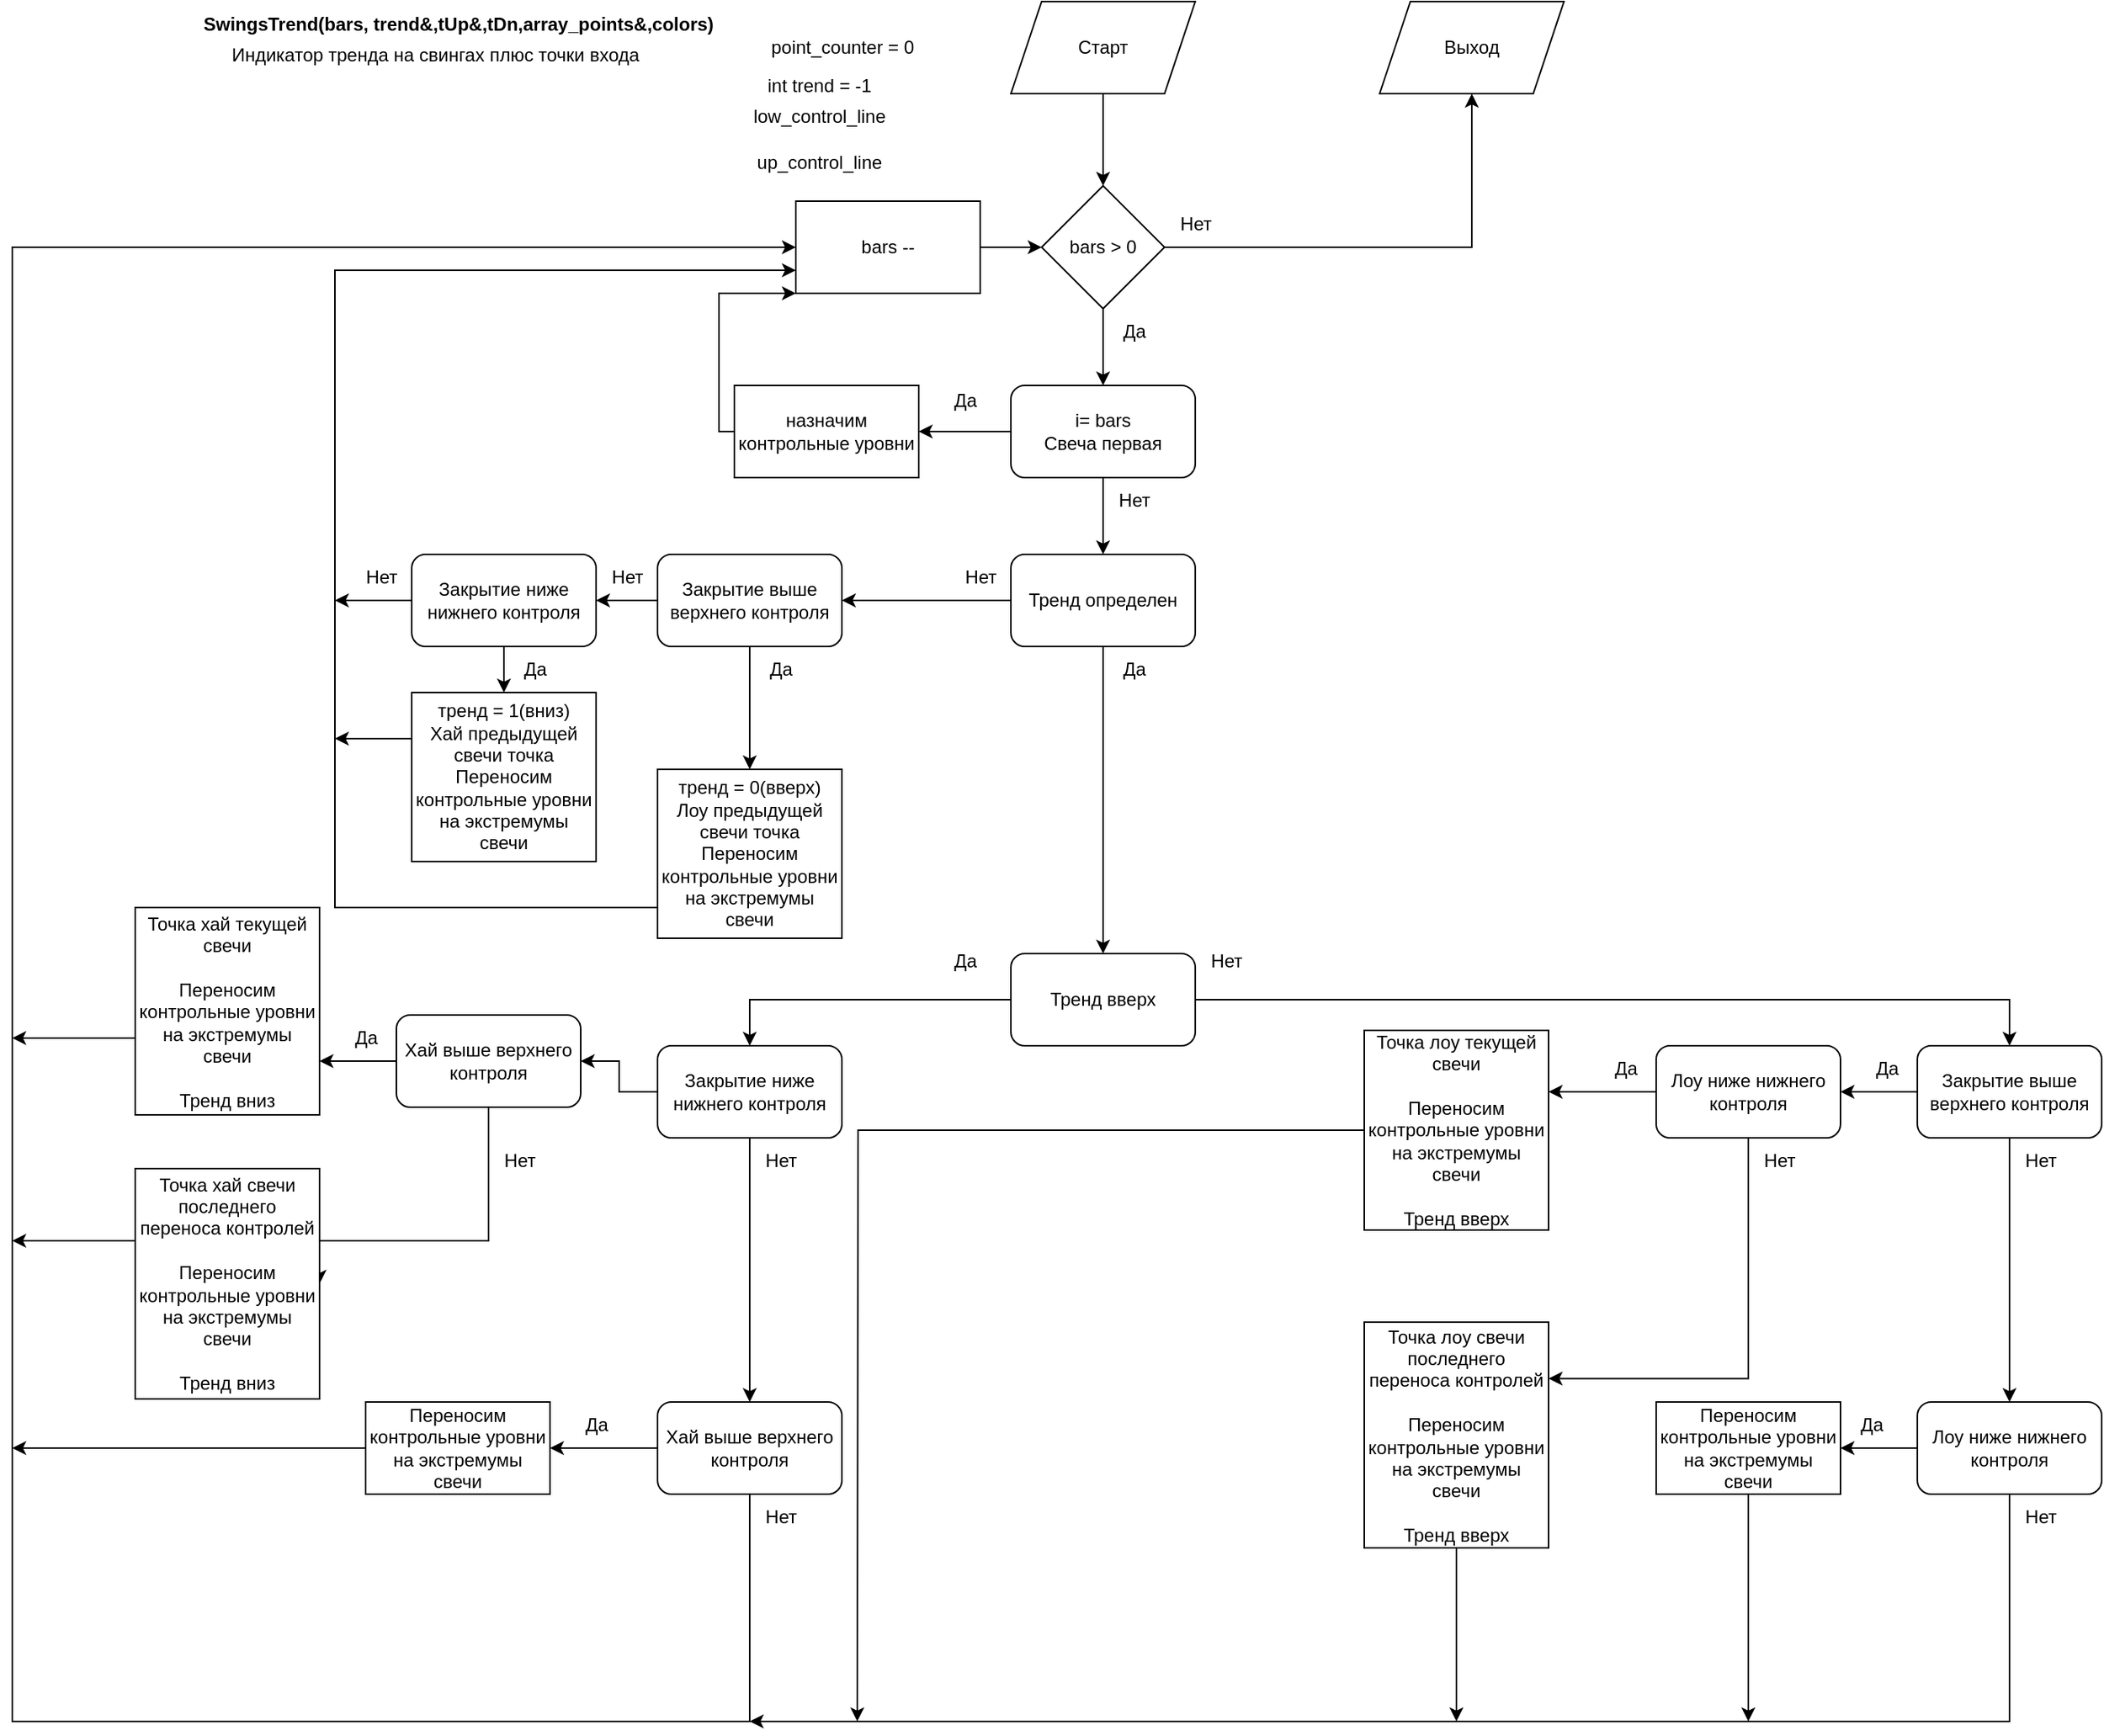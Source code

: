 <mxfile version="20.3.0" type="device"><diagram id="2gEOX7bXISGZnW6qFX_G" name="Page-1"><mxGraphModel dx="2591" dy="865" grid="1" gridSize="10" guides="1" tooltips="1" connect="1" arrows="1" fold="1" page="1" pageScale="1" pageWidth="1169" pageHeight="1654" math="0" shadow="0"><root><mxCell id="0"/><mxCell id="1" parent="0"/><mxCell id="lGnRJT8-QvI6UmlzYCJr-2" style="edgeStyle=orthogonalEdgeStyle;rounded=0;orthogonalLoop=1;jettySize=auto;html=1;entryX=0.5;entryY=0;entryDx=0;entryDy=0;" parent="1" source="pX0XvyiW24m1V6pezNZt-1" target="lGnRJT8-QvI6UmlzYCJr-1" edge="1"><mxGeometry relative="1" as="geometry"/></mxCell><mxCell id="pX0XvyiW24m1V6pezNZt-1" value="Старт" style="shape=parallelogram;perimeter=parallelogramPerimeter;whiteSpace=wrap;html=1;fixedSize=1;" parent="1" vertex="1"><mxGeometry x="540" y="20" width="120" height="60" as="geometry"/></mxCell><mxCell id="pX0XvyiW24m1V6pezNZt-2" value="SwingsTrend(bars, trend&amp;amp;,tUp&amp;amp;,tDn,array_points&amp;amp;,colors)" style="text;html=1;align=center;verticalAlign=middle;resizable=0;points=[];autosize=1;strokeColor=none;fillColor=none;fontStyle=1" parent="1" vertex="1"><mxGeometry y="20" width="360" height="30" as="geometry"/></mxCell><mxCell id="pX0XvyiW24m1V6pezNZt-3" value="Индикатор тренда на свингах плюс точки входа" style="text;html=1;align=center;verticalAlign=middle;resizable=0;points=[];autosize=1;strokeColor=none;fillColor=none;" parent="1" vertex="1"><mxGeometry x="20" y="40" width="290" height="30" as="geometry"/></mxCell><mxCell id="pX0XvyiW24m1V6pezNZt-8" value="Выход" style="shape=parallelogram;perimeter=parallelogramPerimeter;whiteSpace=wrap;html=1;fixedSize=1;" parent="1" vertex="1"><mxGeometry x="780" y="20" width="120" height="60" as="geometry"/></mxCell><mxCell id="pX0XvyiW24m1V6pezNZt-12" value="point_counter = 0" style="text;html=1;align=center;verticalAlign=middle;resizable=0;points=[];autosize=1;strokeColor=none;fillColor=none;" parent="1" vertex="1"><mxGeometry x="370" y="35" width="120" height="30" as="geometry"/></mxCell><mxCell id="lGnRJT8-QvI6UmlzYCJr-4" style="edgeStyle=orthogonalEdgeStyle;rounded=0;orthogonalLoop=1;jettySize=auto;html=1;entryX=0.5;entryY=0;entryDx=0;entryDy=0;" parent="1" source="lGnRJT8-QvI6UmlzYCJr-1" target="lGnRJT8-QvI6UmlzYCJr-3" edge="1"><mxGeometry relative="1" as="geometry"/></mxCell><mxCell id="rdWI0LFUxeqJjZFv9h6m-66" style="edgeStyle=orthogonalEdgeStyle;rounded=0;orthogonalLoop=1;jettySize=auto;html=1;entryX=0.5;entryY=1;entryDx=0;entryDy=0;" parent="1" source="lGnRJT8-QvI6UmlzYCJr-1" target="pX0XvyiW24m1V6pezNZt-8" edge="1"><mxGeometry relative="1" as="geometry"/></mxCell><mxCell id="lGnRJT8-QvI6UmlzYCJr-1" value="bars &amp;gt; 0" style="rhombus;whiteSpace=wrap;html=1;" parent="1" vertex="1"><mxGeometry x="560" y="140" width="80" height="80" as="geometry"/></mxCell><mxCell id="lGnRJT8-QvI6UmlzYCJr-6" style="edgeStyle=orthogonalEdgeStyle;rounded=0;orthogonalLoop=1;jettySize=auto;html=1;entryX=1;entryY=0.5;entryDx=0;entryDy=0;" parent="1" source="lGnRJT8-QvI6UmlzYCJr-3" target="lGnRJT8-QvI6UmlzYCJr-5" edge="1"><mxGeometry relative="1" as="geometry"/></mxCell><mxCell id="lGnRJT8-QvI6UmlzYCJr-15" style="edgeStyle=orthogonalEdgeStyle;rounded=0;orthogonalLoop=1;jettySize=auto;html=1;entryX=0.5;entryY=0;entryDx=0;entryDy=0;" parent="1" source="lGnRJT8-QvI6UmlzYCJr-3" target="lGnRJT8-QvI6UmlzYCJr-14" edge="1"><mxGeometry relative="1" as="geometry"/></mxCell><mxCell id="lGnRJT8-QvI6UmlzYCJr-3" value="i= bars&lt;br&gt;Свеча первая" style="rounded=1;whiteSpace=wrap;html=1;" parent="1" vertex="1"><mxGeometry x="540" y="270" width="120" height="60" as="geometry"/></mxCell><mxCell id="lGnRJT8-QvI6UmlzYCJr-12" style="edgeStyle=orthogonalEdgeStyle;rounded=0;orthogonalLoop=1;jettySize=auto;html=1;entryX=0;entryY=1;entryDx=0;entryDy=0;" parent="1" source="lGnRJT8-QvI6UmlzYCJr-5" target="lGnRJT8-QvI6UmlzYCJr-10" edge="1"><mxGeometry relative="1" as="geometry"><Array as="points"><mxPoint x="350" y="300"/><mxPoint x="350" y="210"/></Array></mxGeometry></mxCell><mxCell id="lGnRJT8-QvI6UmlzYCJr-5" value="назначим контрольные уровни" style="rounded=0;whiteSpace=wrap;html=1;" parent="1" vertex="1"><mxGeometry x="360" y="270" width="120" height="60" as="geometry"/></mxCell><mxCell id="lGnRJT8-QvI6UmlzYCJr-7" value="int trend = -1" style="text;html=1;align=center;verticalAlign=middle;resizable=0;points=[];autosize=1;strokeColor=none;fillColor=none;" parent="1" vertex="1"><mxGeometry x="370" y="60" width="90" height="30" as="geometry"/></mxCell><mxCell id="lGnRJT8-QvI6UmlzYCJr-8" value="low_control_line" style="text;html=1;align=center;verticalAlign=middle;resizable=0;points=[];autosize=1;strokeColor=none;fillColor=none;" parent="1" vertex="1"><mxGeometry x="360" y="80" width="110" height="30" as="geometry"/></mxCell><mxCell id="lGnRJT8-QvI6UmlzYCJr-9" value="up_control_line" style="text;html=1;align=center;verticalAlign=middle;resizable=0;points=[];autosize=1;strokeColor=none;fillColor=none;" parent="1" vertex="1"><mxGeometry x="365" y="110" width="100" height="30" as="geometry"/></mxCell><mxCell id="lGnRJT8-QvI6UmlzYCJr-11" style="edgeStyle=orthogonalEdgeStyle;rounded=0;orthogonalLoop=1;jettySize=auto;html=1;entryX=0;entryY=0.5;entryDx=0;entryDy=0;" parent="1" source="lGnRJT8-QvI6UmlzYCJr-10" target="lGnRJT8-QvI6UmlzYCJr-1" edge="1"><mxGeometry relative="1" as="geometry"/></mxCell><mxCell id="lGnRJT8-QvI6UmlzYCJr-10" value="bars --" style="rounded=0;whiteSpace=wrap;html=1;" parent="1" vertex="1"><mxGeometry x="400" y="150" width="120" height="60" as="geometry"/></mxCell><mxCell id="lGnRJT8-QvI6UmlzYCJr-13" value="Да" style="text;html=1;align=center;verticalAlign=middle;resizable=0;points=[];autosize=1;strokeColor=none;fillColor=none;" parent="1" vertex="1"><mxGeometry x="490" y="265" width="40" height="30" as="geometry"/></mxCell><mxCell id="lGnRJT8-QvI6UmlzYCJr-21" style="edgeStyle=orthogonalEdgeStyle;rounded=0;orthogonalLoop=1;jettySize=auto;html=1;entryX=0.5;entryY=0;entryDx=0;entryDy=0;" parent="1" source="lGnRJT8-QvI6UmlzYCJr-14" target="lGnRJT8-QvI6UmlzYCJr-18" edge="1"><mxGeometry relative="1" as="geometry"/></mxCell><mxCell id="rdWI0LFUxeqJjZFv9h6m-2" style="edgeStyle=orthogonalEdgeStyle;rounded=0;orthogonalLoop=1;jettySize=auto;html=1;entryX=1;entryY=0.5;entryDx=0;entryDy=0;" parent="1" source="lGnRJT8-QvI6UmlzYCJr-14" target="rdWI0LFUxeqJjZFv9h6m-1" edge="1"><mxGeometry relative="1" as="geometry"/></mxCell><mxCell id="lGnRJT8-QvI6UmlzYCJr-14" value="Тренд определен" style="rounded=1;whiteSpace=wrap;html=1;" parent="1" vertex="1"><mxGeometry x="540" y="380" width="120" height="60" as="geometry"/></mxCell><mxCell id="lGnRJT8-QvI6UmlzYCJr-16" value="Нет" style="text;html=1;align=center;verticalAlign=middle;resizable=0;points=[];autosize=1;strokeColor=none;fillColor=none;" parent="1" vertex="1"><mxGeometry x="600" y="330" width="40" height="30" as="geometry"/></mxCell><mxCell id="rdWI0LFUxeqJjZFv9h6m-17" style="edgeStyle=orthogonalEdgeStyle;rounded=0;orthogonalLoop=1;jettySize=auto;html=1;entryX=0.5;entryY=0;entryDx=0;entryDy=0;" parent="1" source="lGnRJT8-QvI6UmlzYCJr-18" target="rdWI0LFUxeqJjZFv9h6m-16" edge="1"><mxGeometry relative="1" as="geometry"/></mxCell><mxCell id="rdWI0LFUxeqJjZFv9h6m-19" style="edgeStyle=orthogonalEdgeStyle;rounded=0;orthogonalLoop=1;jettySize=auto;html=1;entryX=0.5;entryY=0;entryDx=0;entryDy=0;" parent="1" source="lGnRJT8-QvI6UmlzYCJr-18" target="rdWI0LFUxeqJjZFv9h6m-18" edge="1"><mxGeometry relative="1" as="geometry"/></mxCell><mxCell id="lGnRJT8-QvI6UmlzYCJr-18" value="Тренд вверх" style="rounded=1;whiteSpace=wrap;html=1;" parent="1" vertex="1"><mxGeometry x="540" y="640" width="120" height="60" as="geometry"/></mxCell><mxCell id="lGnRJT8-QvI6UmlzYCJr-20" value="Да" style="text;html=1;align=center;verticalAlign=middle;resizable=0;points=[];autosize=1;strokeColor=none;fillColor=none;" parent="1" vertex="1"><mxGeometry x="370" y="440" width="40" height="30" as="geometry"/></mxCell><mxCell id="lGnRJT8-QvI6UmlzYCJr-22" value="Нет" style="text;html=1;align=center;verticalAlign=middle;resizable=0;points=[];autosize=1;strokeColor=none;fillColor=none;" parent="1" vertex="1"><mxGeometry x="500" y="380" width="40" height="30" as="geometry"/></mxCell><mxCell id="rdWI0LFUxeqJjZFv9h6m-4" style="edgeStyle=orthogonalEdgeStyle;rounded=0;orthogonalLoop=1;jettySize=auto;html=1;entryX=0.5;entryY=0;entryDx=0;entryDy=0;" parent="1" source="rdWI0LFUxeqJjZFv9h6m-1" target="rdWI0LFUxeqJjZFv9h6m-3" edge="1"><mxGeometry relative="1" as="geometry"/></mxCell><mxCell id="rdWI0LFUxeqJjZFv9h6m-7" style="edgeStyle=orthogonalEdgeStyle;rounded=0;orthogonalLoop=1;jettySize=auto;html=1;entryX=1;entryY=0.5;entryDx=0;entryDy=0;" parent="1" source="rdWI0LFUxeqJjZFv9h6m-1" target="rdWI0LFUxeqJjZFv9h6m-6" edge="1"><mxGeometry relative="1" as="geometry"/></mxCell><mxCell id="rdWI0LFUxeqJjZFv9h6m-1" value="Закрытие выше верхнего контроля" style="rounded=1;whiteSpace=wrap;html=1;" parent="1" vertex="1"><mxGeometry x="310" y="380" width="120" height="60" as="geometry"/></mxCell><mxCell id="rdWI0LFUxeqJjZFv9h6m-5" style="edgeStyle=orthogonalEdgeStyle;rounded=0;orthogonalLoop=1;jettySize=auto;html=1;entryX=0;entryY=0.75;entryDx=0;entryDy=0;" parent="1" source="rdWI0LFUxeqJjZFv9h6m-3" target="lGnRJT8-QvI6UmlzYCJr-10" edge="1"><mxGeometry relative="1" as="geometry"><mxPoint x="380" y="195" as="targetPoint"/><Array as="points"><mxPoint x="100" y="610"/><mxPoint x="100" y="195"/></Array></mxGeometry></mxCell><mxCell id="rdWI0LFUxeqJjZFv9h6m-3" value="тренд = 0(вверх)&lt;br&gt;Лоу предыдущей свечи точка&lt;br&gt;Переносим контрольные уровни на экстремумы свечи" style="rounded=0;whiteSpace=wrap;html=1;" parent="1" vertex="1"><mxGeometry x="310" y="520" width="120" height="110" as="geometry"/></mxCell><mxCell id="rdWI0LFUxeqJjZFv9h6m-10" style="edgeStyle=orthogonalEdgeStyle;rounded=0;orthogonalLoop=1;jettySize=auto;html=1;entryX=0.5;entryY=0;entryDx=0;entryDy=0;" parent="1" source="rdWI0LFUxeqJjZFv9h6m-6" target="rdWI0LFUxeqJjZFv9h6m-9" edge="1"><mxGeometry relative="1" as="geometry"/></mxCell><mxCell id="rdWI0LFUxeqJjZFv9h6m-13" style="edgeStyle=orthogonalEdgeStyle;rounded=0;orthogonalLoop=1;jettySize=auto;html=1;" parent="1" source="rdWI0LFUxeqJjZFv9h6m-6" edge="1"><mxGeometry relative="1" as="geometry"><mxPoint x="100" y="410" as="targetPoint"/></mxGeometry></mxCell><mxCell id="rdWI0LFUxeqJjZFv9h6m-6" value="Закрытие ниже нижнего контроля" style="rounded=1;whiteSpace=wrap;html=1;" parent="1" vertex="1"><mxGeometry x="150" y="380" width="120" height="60" as="geometry"/></mxCell><mxCell id="rdWI0LFUxeqJjZFv9h6m-8" value="Нет" style="text;html=1;align=center;verticalAlign=middle;resizable=0;points=[];autosize=1;strokeColor=none;fillColor=none;" parent="1" vertex="1"><mxGeometry x="270" y="380" width="40" height="30" as="geometry"/></mxCell><mxCell id="rdWI0LFUxeqJjZFv9h6m-12" style="edgeStyle=orthogonalEdgeStyle;rounded=0;orthogonalLoop=1;jettySize=auto;html=1;" parent="1" source="rdWI0LFUxeqJjZFv9h6m-9" edge="1"><mxGeometry relative="1" as="geometry"><mxPoint x="100" y="500" as="targetPoint"/><Array as="points"><mxPoint x="100" y="500"/></Array></mxGeometry></mxCell><mxCell id="rdWI0LFUxeqJjZFv9h6m-9" value="тренд = 1(вниз)&lt;br&gt;Хай предыдущей свечи точка&lt;br&gt;Переносим контрольные уровни на экстремумы свечи" style="rounded=0;whiteSpace=wrap;html=1;" parent="1" vertex="1"><mxGeometry x="150" y="470" width="120" height="110" as="geometry"/></mxCell><mxCell id="rdWI0LFUxeqJjZFv9h6m-11" value="Да" style="text;html=1;align=center;verticalAlign=middle;resizable=0;points=[];autosize=1;strokeColor=none;fillColor=none;" parent="1" vertex="1"><mxGeometry x="210" y="440" width="40" height="30" as="geometry"/></mxCell><mxCell id="rdWI0LFUxeqJjZFv9h6m-14" value="Нет" style="text;html=1;align=center;verticalAlign=middle;resizable=0;points=[];autosize=1;strokeColor=none;fillColor=none;" parent="1" vertex="1"><mxGeometry x="110" y="380" width="40" height="30" as="geometry"/></mxCell><mxCell id="rdWI0LFUxeqJjZFv9h6m-15" value="Да" style="text;html=1;align=center;verticalAlign=middle;resizable=0;points=[];autosize=1;strokeColor=none;fillColor=none;" parent="1" vertex="1"><mxGeometry x="600" y="440" width="40" height="30" as="geometry"/></mxCell><mxCell id="rdWI0LFUxeqJjZFv9h6m-26" style="edgeStyle=orthogonalEdgeStyle;rounded=0;orthogonalLoop=1;jettySize=auto;html=1;entryX=0.5;entryY=0;entryDx=0;entryDy=0;" parent="1" source="rdWI0LFUxeqJjZFv9h6m-16" target="rdWI0LFUxeqJjZFv9h6m-25" edge="1"><mxGeometry relative="1" as="geometry"/></mxCell><mxCell id="rdWI0LFUxeqJjZFv9h6m-30" style="edgeStyle=orthogonalEdgeStyle;rounded=0;orthogonalLoop=1;jettySize=auto;html=1;entryX=1;entryY=0.5;entryDx=0;entryDy=0;" parent="1" source="rdWI0LFUxeqJjZFv9h6m-16" target="rdWI0LFUxeqJjZFv9h6m-29" edge="1"><mxGeometry relative="1" as="geometry"/></mxCell><mxCell id="rdWI0LFUxeqJjZFv9h6m-16" value="Закрытие ниже нижнего контроля" style="rounded=1;whiteSpace=wrap;html=1;" parent="1" vertex="1"><mxGeometry x="310" y="700" width="120" height="60" as="geometry"/></mxCell><mxCell id="rdWI0LFUxeqJjZFv9h6m-23" style="edgeStyle=orthogonalEdgeStyle;rounded=0;orthogonalLoop=1;jettySize=auto;html=1;entryX=0.5;entryY=0;entryDx=0;entryDy=0;" parent="1" source="rdWI0LFUxeqJjZFv9h6m-18" target="rdWI0LFUxeqJjZFv9h6m-22" edge="1"><mxGeometry relative="1" as="geometry"/></mxCell><mxCell id="rdWI0LFUxeqJjZFv9h6m-55" style="edgeStyle=orthogonalEdgeStyle;rounded=0;orthogonalLoop=1;jettySize=auto;html=1;entryX=1;entryY=0.5;entryDx=0;entryDy=0;" parent="1" source="rdWI0LFUxeqJjZFv9h6m-18" target="rdWI0LFUxeqJjZFv9h6m-54" edge="1"><mxGeometry relative="1" as="geometry"/></mxCell><mxCell id="rdWI0LFUxeqJjZFv9h6m-18" value="Закрытие выше верхнего контроля" style="rounded=1;whiteSpace=wrap;html=1;" parent="1" vertex="1"><mxGeometry x="1130" y="700" width="120" height="60" as="geometry"/></mxCell><mxCell id="rdWI0LFUxeqJjZFv9h6m-20" value="Да" style="text;html=1;align=center;verticalAlign=middle;resizable=0;points=[];autosize=1;strokeColor=none;fillColor=none;" parent="1" vertex="1"><mxGeometry x="490" y="630" width="40" height="30" as="geometry"/></mxCell><mxCell id="rdWI0LFUxeqJjZFv9h6m-21" value="Нет" style="text;html=1;align=center;verticalAlign=middle;resizable=0;points=[];autosize=1;strokeColor=none;fillColor=none;" parent="1" vertex="1"><mxGeometry x="660" y="630" width="40" height="30" as="geometry"/></mxCell><mxCell id="rdWI0LFUxeqJjZFv9h6m-44" style="edgeStyle=orthogonalEdgeStyle;rounded=0;orthogonalLoop=1;jettySize=auto;html=1;exitX=0.5;exitY=1;exitDx=0;exitDy=0;" parent="1" source="rdWI0LFUxeqJjZFv9h6m-22" edge="1"><mxGeometry relative="1" as="geometry"><mxPoint x="370" y="1140" as="targetPoint"/><mxPoint x="1190" y="1100" as="sourcePoint"/><Array as="points"><mxPoint x="1190" y="1140"/></Array></mxGeometry></mxCell><mxCell id="rdWI0LFUxeqJjZFv9h6m-51" style="edgeStyle=orthogonalEdgeStyle;rounded=0;orthogonalLoop=1;jettySize=auto;html=1;entryX=1;entryY=0.5;entryDx=0;entryDy=0;" parent="1" source="rdWI0LFUxeqJjZFv9h6m-22" target="rdWI0LFUxeqJjZFv9h6m-50" edge="1"><mxGeometry relative="1" as="geometry"/></mxCell><mxCell id="rdWI0LFUxeqJjZFv9h6m-22" value="Лоу ниже нижнего контроля" style="rounded=1;whiteSpace=wrap;html=1;" parent="1" vertex="1"><mxGeometry x="1130" y="932" width="120" height="60" as="geometry"/></mxCell><mxCell id="rdWI0LFUxeqJjZFv9h6m-24" value="Нет" style="text;html=1;align=center;verticalAlign=middle;resizable=0;points=[];autosize=1;strokeColor=none;fillColor=none;" parent="1" vertex="1"><mxGeometry x="370" y="760" width="40" height="30" as="geometry"/></mxCell><mxCell id="rdWI0LFUxeqJjZFv9h6m-27" style="edgeStyle=orthogonalEdgeStyle;rounded=0;orthogonalLoop=1;jettySize=auto;html=1;entryX=0;entryY=0.5;entryDx=0;entryDy=0;" parent="1" source="rdWI0LFUxeqJjZFv9h6m-25" target="lGnRJT8-QvI6UmlzYCJr-10" edge="1"><mxGeometry relative="1" as="geometry"><Array as="points"><mxPoint x="370" y="1140"/><mxPoint x="-110" y="1140"/><mxPoint x="-110" y="180"/></Array></mxGeometry></mxCell><mxCell id="rdWI0LFUxeqJjZFv9h6m-41" style="edgeStyle=orthogonalEdgeStyle;rounded=0;orthogonalLoop=1;jettySize=auto;html=1;entryX=1;entryY=0.5;entryDx=0;entryDy=0;" parent="1" source="rdWI0LFUxeqJjZFv9h6m-25" target="rdWI0LFUxeqJjZFv9h6m-40" edge="1"><mxGeometry relative="1" as="geometry"/></mxCell><mxCell id="rdWI0LFUxeqJjZFv9h6m-25" value="Хай выше верхнего контроля" style="rounded=1;whiteSpace=wrap;html=1;" parent="1" vertex="1"><mxGeometry x="310" y="932" width="120" height="60" as="geometry"/></mxCell><mxCell id="rdWI0LFUxeqJjZFv9h6m-28" value="Нет" style="text;html=1;align=center;verticalAlign=middle;resizable=0;points=[];autosize=1;strokeColor=none;fillColor=none;" parent="1" vertex="1"><mxGeometry x="370" y="992" width="40" height="30" as="geometry"/></mxCell><mxCell id="rdWI0LFUxeqJjZFv9h6m-34" style="edgeStyle=orthogonalEdgeStyle;rounded=0;orthogonalLoop=1;jettySize=auto;html=1;entryX=1;entryY=0.5;entryDx=0;entryDy=0;" parent="1" source="rdWI0LFUxeqJjZFv9h6m-29" edge="1"><mxGeometry relative="1" as="geometry"><mxPoint x="90" y="710" as="targetPoint"/></mxGeometry></mxCell><mxCell id="rdWI0LFUxeqJjZFv9h6m-36" style="edgeStyle=orthogonalEdgeStyle;rounded=0;orthogonalLoop=1;jettySize=auto;html=1;entryX=1;entryY=0.5;entryDx=0;entryDy=0;" parent="1" source="rdWI0LFUxeqJjZFv9h6m-29" target="rdWI0LFUxeqJjZFv9h6m-33" edge="1"><mxGeometry relative="1" as="geometry"><Array as="points"><mxPoint x="200" y="827"/></Array></mxGeometry></mxCell><mxCell id="rdWI0LFUxeqJjZFv9h6m-29" value="Хай выше верхнего контроля" style="rounded=1;whiteSpace=wrap;html=1;" parent="1" vertex="1"><mxGeometry x="140" y="680" width="120" height="60" as="geometry"/></mxCell><mxCell id="rdWI0LFUxeqJjZFv9h6m-31" value="Да" style="text;html=1;align=center;verticalAlign=middle;resizable=0;points=[];autosize=1;strokeColor=none;fillColor=none;" parent="1" vertex="1"><mxGeometry x="250" y="932" width="40" height="30" as="geometry"/></mxCell><mxCell id="rdWI0LFUxeqJjZFv9h6m-39" style="edgeStyle=orthogonalEdgeStyle;rounded=0;orthogonalLoop=1;jettySize=auto;html=1;" parent="1" source="rdWI0LFUxeqJjZFv9h6m-32" edge="1"><mxGeometry relative="1" as="geometry"><mxPoint x="-110" y="695" as="targetPoint"/><Array as="points"><mxPoint x="-40" y="695"/><mxPoint x="-40" y="695"/></Array></mxGeometry></mxCell><mxCell id="rdWI0LFUxeqJjZFv9h6m-32" value="Точка хай текущей свечи&lt;br&gt;&lt;br&gt;Переносим контрольные уровни на экстремумы свечи&lt;br&gt;&lt;br&gt;Тренд вниз" style="rounded=0;whiteSpace=wrap;html=1;" parent="1" vertex="1"><mxGeometry x="-30" y="610" width="120" height="135" as="geometry"/></mxCell><mxCell id="rdWI0LFUxeqJjZFv9h6m-38" style="edgeStyle=orthogonalEdgeStyle;rounded=0;orthogonalLoop=1;jettySize=auto;html=1;" parent="1" source="rdWI0LFUxeqJjZFv9h6m-33" edge="1"><mxGeometry relative="1" as="geometry"><mxPoint x="-110" y="827" as="targetPoint"/><Array as="points"><mxPoint x="-50" y="827"/><mxPoint x="-50" y="827"/></Array></mxGeometry></mxCell><mxCell id="rdWI0LFUxeqJjZFv9h6m-33" value="Точка хай свечи последнего переноса контролей&lt;br&gt;&lt;br&gt;Переносим контрольные уровни на экстремумы свечи&lt;br&gt;&lt;br&gt;Тренд вниз" style="rounded=0;whiteSpace=wrap;html=1;" parent="1" vertex="1"><mxGeometry x="-30" y="780" width="120" height="150" as="geometry"/></mxCell><mxCell id="rdWI0LFUxeqJjZFv9h6m-35" value="Да" style="text;html=1;align=center;verticalAlign=middle;resizable=0;points=[];autosize=1;strokeColor=none;fillColor=none;" parent="1" vertex="1"><mxGeometry x="100" y="680" width="40" height="30" as="geometry"/></mxCell><mxCell id="rdWI0LFUxeqJjZFv9h6m-37" value="Нет" style="text;html=1;align=center;verticalAlign=middle;resizable=0;points=[];autosize=1;strokeColor=none;fillColor=none;" parent="1" vertex="1"><mxGeometry x="200" y="760" width="40" height="30" as="geometry"/></mxCell><mxCell id="rdWI0LFUxeqJjZFv9h6m-42" style="edgeStyle=orthogonalEdgeStyle;rounded=0;orthogonalLoop=1;jettySize=auto;html=1;" parent="1" source="rdWI0LFUxeqJjZFv9h6m-40" edge="1"><mxGeometry relative="1" as="geometry"><mxPoint x="-110" y="962" as="targetPoint"/></mxGeometry></mxCell><mxCell id="rdWI0LFUxeqJjZFv9h6m-40" value="Переносим контрольные уровни на экстремумы свечи" style="rounded=0;whiteSpace=wrap;html=1;" parent="1" vertex="1"><mxGeometry x="120" y="932" width="120" height="60" as="geometry"/></mxCell><mxCell id="rdWI0LFUxeqJjZFv9h6m-43" value="Нет" style="text;html=1;align=center;verticalAlign=middle;resizable=0;points=[];autosize=1;strokeColor=none;fillColor=none;" parent="1" vertex="1"><mxGeometry x="1190" y="760" width="40" height="30" as="geometry"/></mxCell><mxCell id="rdWI0LFUxeqJjZFv9h6m-45" value="Нет" style="text;html=1;align=center;verticalAlign=middle;resizable=0;points=[];autosize=1;strokeColor=none;fillColor=none;" parent="1" vertex="1"><mxGeometry x="1190" y="992" width="40" height="30" as="geometry"/></mxCell><mxCell id="rdWI0LFUxeqJjZFv9h6m-52" style="edgeStyle=orthogonalEdgeStyle;rounded=0;orthogonalLoop=1;jettySize=auto;html=1;" parent="1" source="rdWI0LFUxeqJjZFv9h6m-50" edge="1"><mxGeometry relative="1" as="geometry"><mxPoint x="1020" y="1140" as="targetPoint"/></mxGeometry></mxCell><mxCell id="rdWI0LFUxeqJjZFv9h6m-50" value="Переносим контрольные уровни на экстремумы свечи" style="rounded=0;whiteSpace=wrap;html=1;" parent="1" vertex="1"><mxGeometry x="960" y="932" width="120" height="60" as="geometry"/></mxCell><mxCell id="rdWI0LFUxeqJjZFv9h6m-53" value="Да" style="text;html=1;align=center;verticalAlign=middle;resizable=0;points=[];autosize=1;strokeColor=none;fillColor=none;" parent="1" vertex="1"><mxGeometry x="1080" y="932" width="40" height="30" as="geometry"/></mxCell><mxCell id="rdWI0LFUxeqJjZFv9h6m-58" style="edgeStyle=orthogonalEdgeStyle;rounded=0;orthogonalLoop=1;jettySize=auto;html=1;" parent="1" source="rdWI0LFUxeqJjZFv9h6m-54" edge="1"><mxGeometry relative="1" as="geometry"><mxPoint x="890" y="730" as="targetPoint"/><Array as="points"><mxPoint x="890" y="730"/></Array></mxGeometry></mxCell><mxCell id="rdWI0LFUxeqJjZFv9h6m-65" style="edgeStyle=orthogonalEdgeStyle;rounded=0;orthogonalLoop=1;jettySize=auto;html=1;entryX=1;entryY=0.25;entryDx=0;entryDy=0;" parent="1" source="rdWI0LFUxeqJjZFv9h6m-54" target="rdWI0LFUxeqJjZFv9h6m-61" edge="1"><mxGeometry relative="1" as="geometry"><Array as="points"><mxPoint x="1020" y="917"/></Array></mxGeometry></mxCell><mxCell id="rdWI0LFUxeqJjZFv9h6m-54" value="Лоу ниже нижнего контроля" style="rounded=1;whiteSpace=wrap;html=1;" parent="1" vertex="1"><mxGeometry x="960" y="700" width="120" height="60" as="geometry"/></mxCell><mxCell id="rdWI0LFUxeqJjZFv9h6m-56" value="Да" style="text;html=1;align=center;verticalAlign=middle;resizable=0;points=[];autosize=1;strokeColor=none;fillColor=none;" parent="1" vertex="1"><mxGeometry x="1090" y="700" width="40" height="30" as="geometry"/></mxCell><mxCell id="rdWI0LFUxeqJjZFv9h6m-59" style="edgeStyle=orthogonalEdgeStyle;rounded=0;orthogonalLoop=1;jettySize=auto;html=1;" parent="1" source="rdWI0LFUxeqJjZFv9h6m-57" edge="1"><mxGeometry relative="1" as="geometry"><mxPoint x="440" y="1140" as="targetPoint"/></mxGeometry></mxCell><mxCell id="rdWI0LFUxeqJjZFv9h6m-57" value="Точка лоу текущей свечи&lt;br&gt;&lt;br&gt;Переносим контрольные уровни на экстремумы свечи&lt;br&gt;&lt;br&gt;Тренд вверх" style="rounded=0;whiteSpace=wrap;html=1;" parent="1" vertex="1"><mxGeometry x="770" y="690" width="120" height="130" as="geometry"/></mxCell><mxCell id="rdWI0LFUxeqJjZFv9h6m-60" value="Да" style="text;html=1;align=center;verticalAlign=middle;resizable=0;points=[];autosize=1;strokeColor=none;fillColor=none;" parent="1" vertex="1"><mxGeometry x="920" y="700" width="40" height="30" as="geometry"/></mxCell><mxCell id="rdWI0LFUxeqJjZFv9h6m-64" style="edgeStyle=orthogonalEdgeStyle;rounded=0;orthogonalLoop=1;jettySize=auto;html=1;" parent="1" source="rdWI0LFUxeqJjZFv9h6m-61" edge="1"><mxGeometry relative="1" as="geometry"><mxPoint x="830" y="1140" as="targetPoint"/></mxGeometry></mxCell><mxCell id="rdWI0LFUxeqJjZFv9h6m-61" value="Точка лоу свечи последнего переноса контролей&lt;br&gt;&lt;br&gt;Переносим контрольные уровни на экстремумы свечи&lt;br&gt;&lt;br&gt;Тренд вверх" style="rounded=0;whiteSpace=wrap;html=1;" parent="1" vertex="1"><mxGeometry x="770" y="880" width="120" height="147" as="geometry"/></mxCell><mxCell id="rdWI0LFUxeqJjZFv9h6m-63" value="Нет" style="text;html=1;align=center;verticalAlign=middle;resizable=0;points=[];autosize=1;strokeColor=none;fillColor=none;" parent="1" vertex="1"><mxGeometry x="1020" y="760" width="40" height="30" as="geometry"/></mxCell><mxCell id="rdWI0LFUxeqJjZFv9h6m-67" value="Да" style="text;html=1;align=center;verticalAlign=middle;resizable=0;points=[];autosize=1;strokeColor=none;fillColor=none;" parent="1" vertex="1"><mxGeometry x="600" y="220" width="40" height="30" as="geometry"/></mxCell><mxCell id="rdWI0LFUxeqJjZFv9h6m-68" value="Нет" style="text;html=1;align=center;verticalAlign=middle;resizable=0;points=[];autosize=1;strokeColor=none;fillColor=none;" parent="1" vertex="1"><mxGeometry x="640" y="150" width="40" height="30" as="geometry"/></mxCell></root></mxGraphModel></diagram></mxfile>